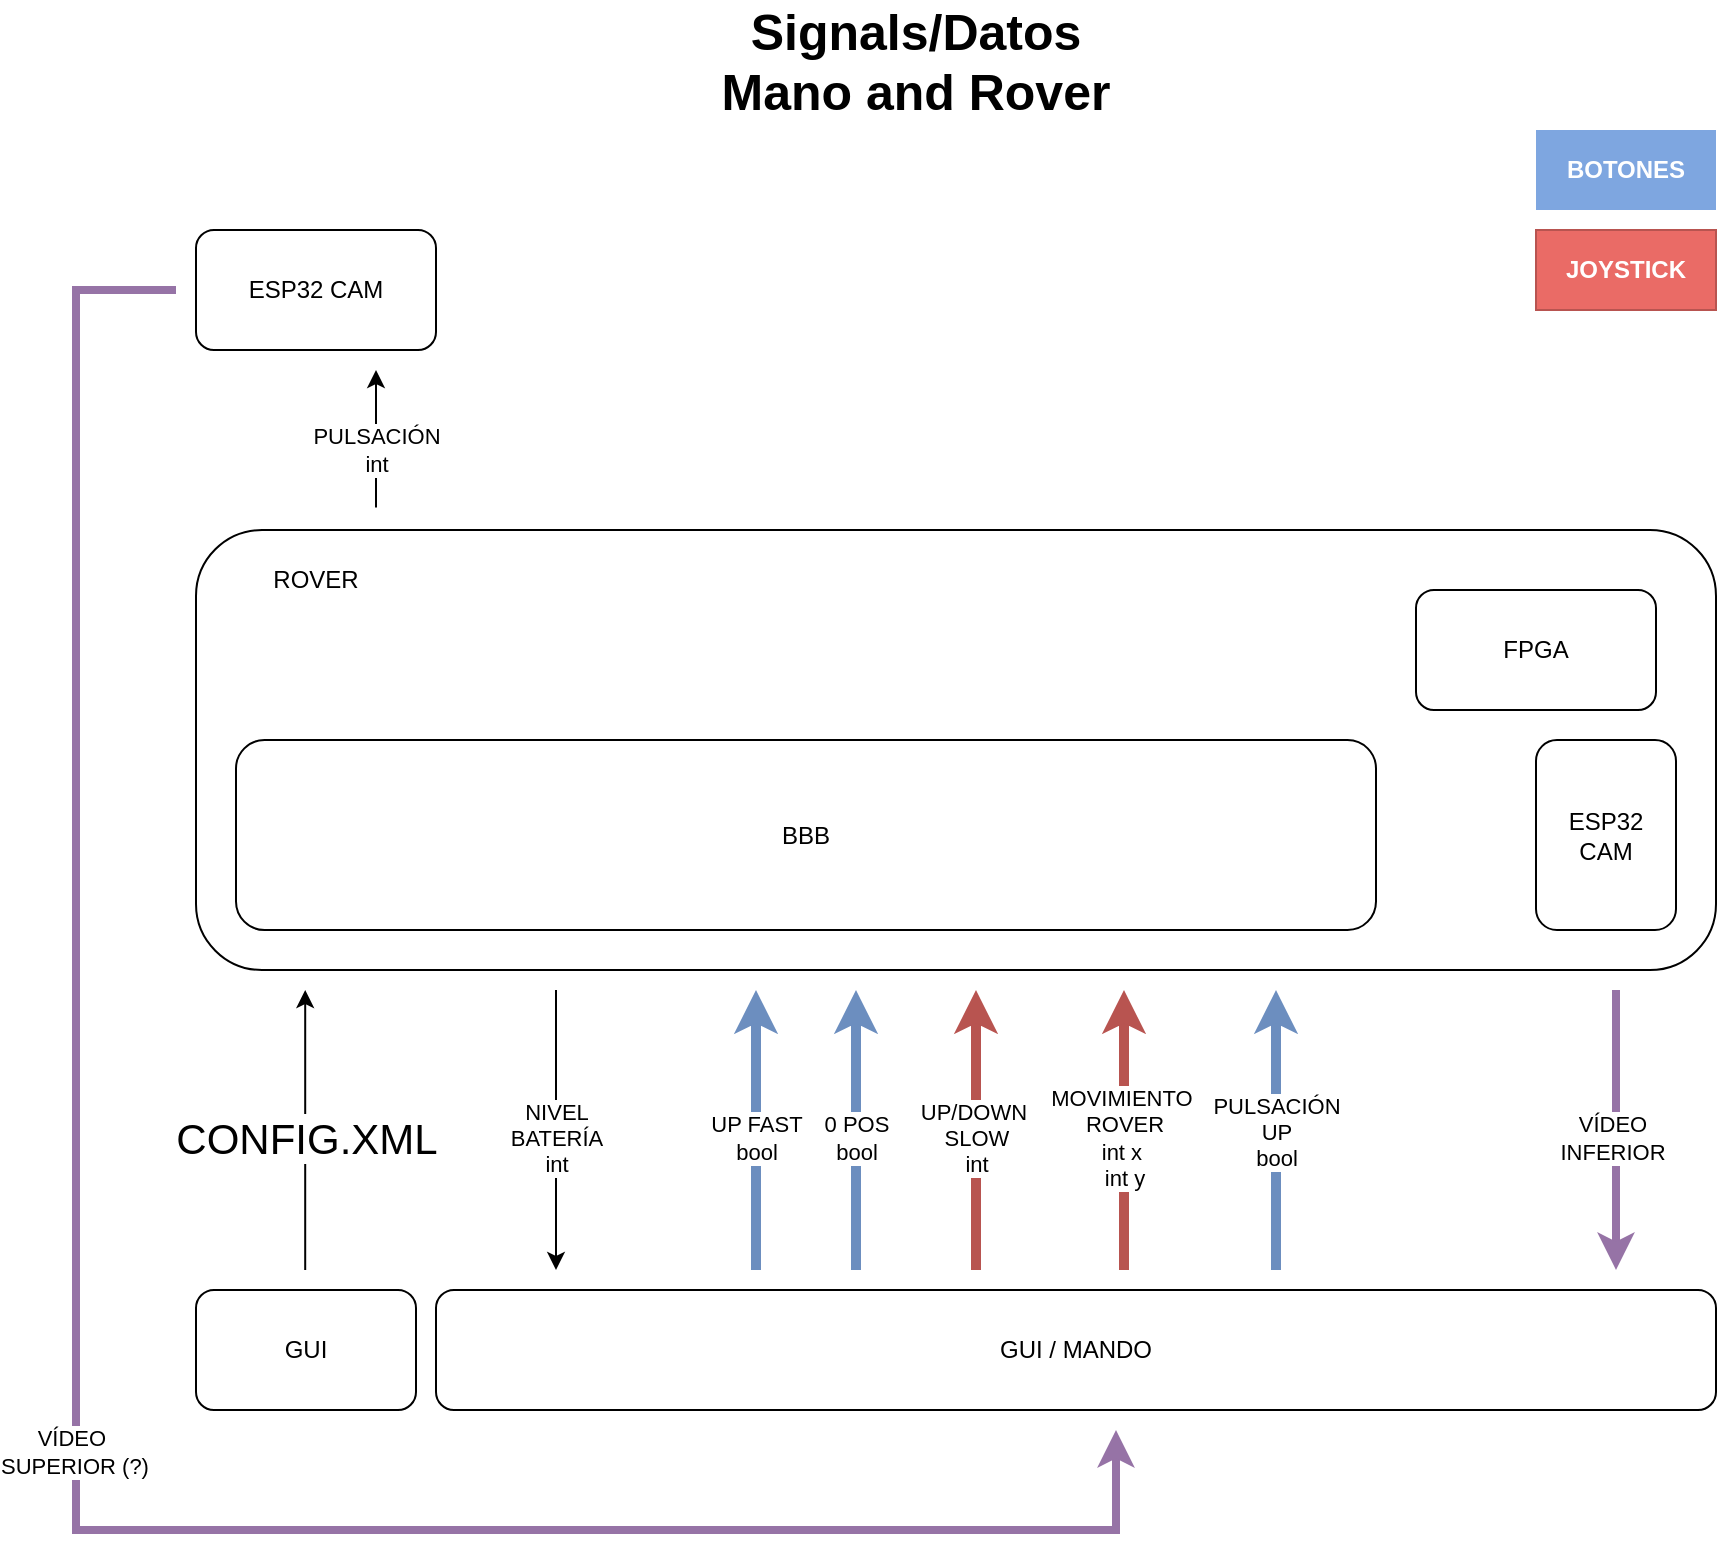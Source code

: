 <mxfile version="20.5.3" type="device" pages="2"><diagram id="nwH1zk-VSpNsyaRbcgjk" name="Página-1"><mxGraphModel dx="2076" dy="1390" grid="1" gridSize="10" guides="1" tooltips="1" connect="1" arrows="1" fold="1" page="0" pageScale="1" pageWidth="1169" pageHeight="827" math="0" shadow="0"><root><mxCell id="0"/><mxCell id="1" parent="0"/><mxCell id="9EDs6_VTEpOYnizv38g4-2" value="" style="rounded=1;whiteSpace=wrap;html=1;" parent="1" vertex="1"><mxGeometry x="120" y="160" width="760" height="220" as="geometry"/></mxCell><mxCell id="9EDs6_VTEpOYnizv38g4-3" value="ESP32 CAM" style="rounded=1;whiteSpace=wrap;html=1;" parent="1" vertex="1"><mxGeometry x="120" y="10" width="120" height="60" as="geometry"/></mxCell><mxCell id="9EDs6_VTEpOYnizv38g4-4" value="GUI / MANDO" style="rounded=1;whiteSpace=wrap;html=1;" parent="1" vertex="1"><mxGeometry x="240" y="540" width="640" height="60" as="geometry"/></mxCell><mxCell id="9EDs6_VTEpOYnizv38g4-5" value="" style="endArrow=classic;html=1;rounded=0;" parent="1" edge="1"><mxGeometry width="50" height="50" relative="1" as="geometry"><mxPoint x="210" y="148.72" as="sourcePoint"/><mxPoint x="210" y="80" as="targetPoint"/></mxGeometry></mxCell><mxCell id="9EDs6_VTEpOYnizv38g4-6" value="PULSACIÓN&lt;br&gt;int" style="edgeLabel;html=1;align=center;verticalAlign=middle;resizable=0;points=[];" parent="9EDs6_VTEpOYnizv38g4-5" vertex="1" connectable="0"><mxGeometry x="-0.404" y="-1" relative="1" as="geometry"><mxPoint x="-1" y="-8" as="offset"/></mxGeometry></mxCell><mxCell id="9EDs6_VTEpOYnizv38g4-7" value="" style="endArrow=classic;html=1;rounded=0;strokeWidth=4;fillColor=#e1d5e7;strokeColor=#9673a6;" parent="1" edge="1"><mxGeometry width="50" height="50" relative="1" as="geometry"><mxPoint x="110" y="40" as="sourcePoint"/><mxPoint x="580" y="610" as="targetPoint"/><Array as="points"><mxPoint x="60" y="40"/><mxPoint x="60" y="660"/><mxPoint x="580" y="660"/></Array></mxGeometry></mxCell><mxCell id="9EDs6_VTEpOYnizv38g4-9" value="VÍDEO&amp;nbsp; &lt;br&gt;SUPERIOR (?)" style="edgeLabel;html=1;align=center;verticalAlign=middle;resizable=0;points=[];" parent="9EDs6_VTEpOYnizv38g4-7" vertex="1" connectable="0"><mxGeometry x="0.017" y="-1" relative="1" as="geometry"><mxPoint as="offset"/></mxGeometry></mxCell><mxCell id="9EDs6_VTEpOYnizv38g4-10" value="" style="endArrow=classic;html=1;rounded=0;strokeWidth=4;fillColor=#e1d5e7;strokeColor=#9673a6;" parent="1" edge="1"><mxGeometry width="50" height="50" relative="1" as="geometry"><mxPoint x="830" y="390" as="sourcePoint"/><mxPoint x="830" y="530" as="targetPoint"/><Array as="points"><mxPoint x="830" y="440"/></Array></mxGeometry></mxCell><mxCell id="9EDs6_VTEpOYnizv38g4-11" value="VÍDEO &lt;br&gt;INFERIOR" style="edgeLabel;html=1;align=center;verticalAlign=middle;resizable=0;points=[];" parent="9EDs6_VTEpOYnizv38g4-10" vertex="1" connectable="0"><mxGeometry x="0.236" y="-2" relative="1" as="geometry"><mxPoint y="-13" as="offset"/></mxGeometry></mxCell><mxCell id="9EDs6_VTEpOYnizv38g4-12" value="" style="endArrow=classic;html=1;rounded=0;" parent="1" edge="1"><mxGeometry width="50" height="50" relative="1" as="geometry"><mxPoint x="300" y="390" as="sourcePoint"/><mxPoint x="300" y="530" as="targetPoint"/><Array as="points"><mxPoint x="300" y="430"/></Array></mxGeometry></mxCell><mxCell id="9EDs6_VTEpOYnizv38g4-13" value="NIVEL&lt;br&gt;BATERÍA&lt;br&gt;int" style="edgeLabel;html=1;align=center;verticalAlign=middle;resizable=0;points=[];" parent="9EDs6_VTEpOYnizv38g4-12" vertex="1" connectable="0"><mxGeometry x="0.236" y="-2" relative="1" as="geometry"><mxPoint x="2" y="-13" as="offset"/></mxGeometry></mxCell><mxCell id="9EDs6_VTEpOYnizv38g4-14" value="BBB" style="rounded=1;whiteSpace=wrap;html=1;" parent="1" vertex="1"><mxGeometry x="140" y="265" width="570" height="95" as="geometry"/></mxCell><mxCell id="9EDs6_VTEpOYnizv38g4-15" value="ESP32 &lt;br&gt;CAM" style="rounded=1;whiteSpace=wrap;html=1;" parent="1" vertex="1"><mxGeometry x="790" y="265" width="70" height="95" as="geometry"/></mxCell><mxCell id="9EDs6_VTEpOYnizv38g4-16" value="ROVER" style="text;html=1;strokeColor=none;fillColor=none;align=center;verticalAlign=middle;whiteSpace=wrap;rounded=0;" parent="1" vertex="1"><mxGeometry x="150" y="170" width="60" height="30" as="geometry"/></mxCell><mxCell id="9EDs6_VTEpOYnizv38g4-19" value="" style="endArrow=none;html=1;rounded=0;startArrow=classic;startFill=1;endFill=0;fillColor=#dae8fc;strokeColor=#6c8ebf;strokeWidth=5;" parent="1" edge="1"><mxGeometry width="50" height="50" relative="1" as="geometry"><mxPoint x="400" y="390" as="sourcePoint"/><mxPoint x="400" y="530" as="targetPoint"/><Array as="points"/></mxGeometry></mxCell><mxCell id="9EDs6_VTEpOYnizv38g4-20" value="UP FAST&lt;br&gt;bool" style="edgeLabel;html=1;align=center;verticalAlign=middle;resizable=0;points=[];" parent="9EDs6_VTEpOYnizv38g4-19" vertex="1" connectable="0"><mxGeometry x="0.236" y="-2" relative="1" as="geometry"><mxPoint x="2" y="-13" as="offset"/></mxGeometry></mxCell><mxCell id="9EDs6_VTEpOYnizv38g4-21" value="" style="endArrow=none;html=1;rounded=0;startArrow=classic;startFill=1;endFill=0;strokeWidth=5;fillColor=#f8cecc;strokeColor=#b85450;" parent="1" edge="1"><mxGeometry width="50" height="50" relative="1" as="geometry"><mxPoint x="584" y="390" as="sourcePoint"/><mxPoint x="584" y="530" as="targetPoint"/><Array as="points"/></mxGeometry></mxCell><mxCell id="9EDs6_VTEpOYnizv38g4-22" value="MOVIMIENTO&amp;nbsp;&lt;br&gt;ROVER&lt;br&gt;int x&amp;nbsp;&lt;br&gt;int y" style="edgeLabel;html=1;align=center;verticalAlign=middle;resizable=0;points=[];" parent="9EDs6_VTEpOYnizv38g4-21" vertex="1" connectable="0"><mxGeometry x="0.236" y="-2" relative="1" as="geometry"><mxPoint x="2" y="-13" as="offset"/></mxGeometry></mxCell><mxCell id="9EDs6_VTEpOYnizv38g4-23" value="" style="endArrow=none;html=1;rounded=0;startArrow=classic;startFill=1;endFill=0;strokeWidth=5;fillColor=#f8cecc;strokeColor=#b85450;" parent="1" edge="1"><mxGeometry width="50" height="50" relative="1" as="geometry"><mxPoint x="510" y="390" as="sourcePoint"/><mxPoint x="510" y="530" as="targetPoint"/><Array as="points"/></mxGeometry></mxCell><mxCell id="9EDs6_VTEpOYnizv38g4-24" value="UP/DOWN&amp;nbsp;&lt;br&gt;SLOW&lt;br&gt;int" style="edgeLabel;html=1;align=center;verticalAlign=middle;resizable=0;points=[];" parent="9EDs6_VTEpOYnizv38g4-23" vertex="1" connectable="0"><mxGeometry x="0.236" y="-2" relative="1" as="geometry"><mxPoint x="2" y="-13" as="offset"/></mxGeometry></mxCell><mxCell id="9EDs6_VTEpOYnizv38g4-27" value="" style="endArrow=none;html=1;rounded=0;startArrow=classic;startFill=1;endFill=0;strokeWidth=5;fillColor=#dae8fc;strokeColor=#6c8ebf;" parent="1" edge="1"><mxGeometry width="50" height="50" relative="1" as="geometry"><mxPoint x="450" y="390" as="sourcePoint"/><mxPoint x="450" y="530" as="targetPoint"/><Array as="points"/></mxGeometry></mxCell><mxCell id="9EDs6_VTEpOYnizv38g4-28" value="0 POS&lt;br&gt;bool" style="edgeLabel;html=1;align=center;verticalAlign=middle;resizable=0;points=[];" parent="9EDs6_VTEpOYnizv38g4-27" vertex="1" connectable="0"><mxGeometry x="0.236" y="-2" relative="1" as="geometry"><mxPoint x="2" y="-13" as="offset"/></mxGeometry></mxCell><mxCell id="9EDs6_VTEpOYnizv38g4-29" value="&lt;font color=&quot;#ffffff&quot;&gt;&lt;b style=&quot;background-color: rgb(126, 166, 224);&quot;&gt;BOTONES&lt;/b&gt;&lt;/font&gt;" style="text;html=1;strokeColor=none;fillColor=#7EA6E0;align=center;verticalAlign=middle;whiteSpace=wrap;rounded=0;" parent="1" vertex="1"><mxGeometry x="790" y="-40" width="90" height="40" as="geometry"/></mxCell><mxCell id="9EDs6_VTEpOYnizv38g4-30" value="&lt;font color=&quot;#ffffff&quot;&gt;&lt;b style=&quot;&quot;&gt;JOYSTICK&lt;/b&gt;&lt;/font&gt;" style="text;html=1;strokeColor=#b85450;fillColor=#EA6B66;align=center;verticalAlign=middle;whiteSpace=wrap;rounded=0;" parent="1" vertex="1"><mxGeometry x="790" y="10" width="90" height="40" as="geometry"/></mxCell><mxCell id="9EDs6_VTEpOYnizv38g4-31" value="" style="endArrow=classic;html=1;rounded=0;strokeWidth=5;fillColor=#dae8fc;strokeColor=#6c8ebf;" parent="1" edge="1"><mxGeometry width="50" height="50" relative="1" as="geometry"><mxPoint x="660" y="530" as="sourcePoint"/><mxPoint x="660" y="390" as="targetPoint"/></mxGeometry></mxCell><mxCell id="9EDs6_VTEpOYnizv38g4-32" value="PULSACIÓN&lt;br&gt;UP&lt;br&gt;bool" style="edgeLabel;html=1;align=center;verticalAlign=middle;resizable=0;points=[];" parent="9EDs6_VTEpOYnizv38g4-31" vertex="1" connectable="0"><mxGeometry x="-0.404" y="-1" relative="1" as="geometry"><mxPoint x="-1" y="-28" as="offset"/></mxGeometry></mxCell><mxCell id="9EDs6_VTEpOYnizv38g4-36" value="GUI" style="rounded=1;whiteSpace=wrap;html=1;" parent="1" vertex="1"><mxGeometry x="120" y="540" width="110" height="60" as="geometry"/></mxCell><mxCell id="9EDs6_VTEpOYnizv38g4-37" value="" style="endArrow=none;html=1;rounded=0;startArrow=classic;startFill=1;endFill=0;" parent="1" edge="1"><mxGeometry width="50" height="50" relative="1" as="geometry"><mxPoint x="174.6" y="390" as="sourcePoint"/><mxPoint x="174.6" y="530" as="targetPoint"/><Array as="points"><mxPoint x="174.6" y="430"/></Array></mxGeometry></mxCell><mxCell id="9EDs6_VTEpOYnizv38g4-38" value="&lt;font style=&quot;font-size: 21px;&quot;&gt;CONFIG.XML&lt;/font&gt;" style="edgeLabel;html=1;align=center;verticalAlign=middle;resizable=0;points=[];" parent="9EDs6_VTEpOYnizv38g4-37" vertex="1" connectable="0"><mxGeometry x="0.236" y="-2" relative="1" as="geometry"><mxPoint x="2" y="-13" as="offset"/></mxGeometry></mxCell><mxCell id="eOEXK1jsx7O4zG9uvunF-1" value="FPGA" style="rounded=1;whiteSpace=wrap;html=1;" parent="1" vertex="1"><mxGeometry x="730" y="190" width="120" height="60" as="geometry"/></mxCell><mxCell id="bQDTpryIjvS4czP9YgUx-1" value="&lt;font style=&quot;font-size: 25px;&quot;&gt;&lt;b&gt;&lt;font style=&quot;font-size: 25px;&quot;&gt;Signals/Datos Mano and Rover&lt;/font&gt;&lt;/b&gt;&lt;/font&gt;" style="text;html=1;strokeColor=none;fillColor=none;align=center;verticalAlign=middle;whiteSpace=wrap;rounded=0;" vertex="1" parent="1"><mxGeometry x="370" y="-90" width="220" height="30" as="geometry"/></mxCell></root></mxGraphModel></diagram><diagram name="Copia de Página-1" id="hgbZ4eJs1anCft35COpV"><mxGraphModel dx="2476" dy="1558" grid="1" gridSize="10" guides="1" tooltips="1" connect="1" arrows="1" fold="1" page="0" pageScale="1" pageWidth="1169" pageHeight="827" math="0" shadow="0"><root><mxCell id="dKyVyYErjKj6tSOkzehL-0"/><mxCell id="dKyVyYErjKj6tSOkzehL-1" parent="dKyVyYErjKj6tSOkzehL-0"/><mxCell id="dKyVyYErjKj6tSOkzehL-2" value="" style="rounded=1;whiteSpace=wrap;html=1;" vertex="1" parent="dKyVyYErjKj6tSOkzehL-1"><mxGeometry x="130" y="160" width="1070" height="480" as="geometry"/></mxCell><mxCell id="dKyVyYErjKj6tSOkzehL-4" value="GUI / MANDO" style="rounded=1;whiteSpace=wrap;html=1;" vertex="1" parent="dKyVyYErjKj6tSOkzehL-1"><mxGeometry x="240" y="810" width="960" height="60" as="geometry"/></mxCell><mxCell id="dKyVyYErjKj6tSOkzehL-7" value="" style="endArrow=classic;html=1;rounded=0;strokeWidth=4;fillColor=#e1d5e7;strokeColor=#9673a6;dashed=1;" edge="1" parent="dKyVyYErjKj6tSOkzehL-1"><mxGeometry width="50" height="50" relative="1" as="geometry"><mxPoint x="160" y="-40" as="sourcePoint"/><mxPoint x="550" y="880" as="targetPoint"/><Array as="points"><mxPoint x="30" y="-40"/><mxPoint x="20" y="950"/><mxPoint x="550" y="950"/></Array></mxGeometry></mxCell><mxCell id="dKyVyYErjKj6tSOkzehL-8" value="VÍDEO&amp;nbsp; &lt;br&gt;SUPERIOR (?)" style="edgeLabel;html=1;align=center;verticalAlign=middle;resizable=0;points=[];" vertex="1" connectable="0" parent="dKyVyYErjKj6tSOkzehL-7"><mxGeometry x="0.017" y="-1" relative="1" as="geometry"><mxPoint as="offset"/></mxGeometry></mxCell><mxCell id="dKyVyYErjKj6tSOkzehL-9" value="" style="endArrow=classic;html=1;rounded=0;strokeWidth=4;fillColor=#e1d5e7;strokeColor=#9673a6;dashed=1;dashPattern=1 1;" edge="1" parent="dKyVyYErjKj6tSOkzehL-1"><mxGeometry width="50" height="50" relative="1" as="geometry"><mxPoint x="1120" y="670" as="sourcePoint"/><mxPoint x="1120" y="810" as="targetPoint"/><Array as="points"><mxPoint x="1120" y="720"/></Array></mxGeometry></mxCell><mxCell id="dKyVyYErjKj6tSOkzehL-10" value="VÍDEO &lt;br&gt;INFERIOR" style="edgeLabel;html=1;align=center;verticalAlign=middle;resizable=0;points=[];" vertex="1" connectable="0" parent="dKyVyYErjKj6tSOkzehL-9"><mxGeometry x="0.236" y="-2" relative="1" as="geometry"><mxPoint y="-13" as="offset"/></mxGeometry></mxCell><mxCell id="dKyVyYErjKj6tSOkzehL-11" value="" style="endArrow=classic;html=1;rounded=0;dashed=1;" edge="1" parent="dKyVyYErjKj6tSOkzehL-1"><mxGeometry width="50" height="50" relative="1" as="geometry"><mxPoint x="305.4" y="650" as="sourcePoint"/><mxPoint x="305.4" y="790" as="targetPoint"/><Array as="points"><mxPoint x="305.4" y="690"/></Array></mxGeometry></mxCell><mxCell id="dKyVyYErjKj6tSOkzehL-12" value="NIVEL&lt;br&gt;BATERÍA&lt;br&gt;int" style="edgeLabel;html=1;align=center;verticalAlign=middle;resizable=0;points=[];" vertex="1" connectable="0" parent="dKyVyYErjKj6tSOkzehL-11"><mxGeometry x="0.236" y="-2" relative="1" as="geometry"><mxPoint x="2" y="-13" as="offset"/></mxGeometry></mxCell><mxCell id="dKyVyYErjKj6tSOkzehL-13" value="BBB" style="rounded=1;whiteSpace=wrap;html=1;" vertex="1" parent="dKyVyYErjKj6tSOkzehL-1"><mxGeometry x="160" y="440" width="480" height="160" as="geometry"/></mxCell><mxCell id="dKyVyYErjKj6tSOkzehL-15" value="ROVER" style="text;html=1;strokeColor=none;fillColor=none;align=center;verticalAlign=middle;whiteSpace=wrap;rounded=0;" vertex="1" parent="dKyVyYErjKj6tSOkzehL-1"><mxGeometry x="150" y="170" width="60" height="30" as="geometry"/></mxCell><mxCell id="dKyVyYErjKj6tSOkzehL-16" value="" style="endArrow=none;html=1;rounded=0;startArrow=classic;startFill=1;endFill=0;fillColor=#dae8fc;strokeColor=#6c8ebf;strokeWidth=5;dashed=1;dashPattern=1 1;" edge="1" parent="dKyVyYErjKj6tSOkzehL-1"><mxGeometry width="50" height="50" relative="1" as="geometry"><mxPoint x="405.4" y="650" as="sourcePoint"/><mxPoint x="405.4" y="790" as="targetPoint"/><Array as="points"/></mxGeometry></mxCell><mxCell id="dKyVyYErjKj6tSOkzehL-17" value="UP FAST&lt;br&gt;bool" style="edgeLabel;html=1;align=center;verticalAlign=middle;resizable=0;points=[];" vertex="1" connectable="0" parent="dKyVyYErjKj6tSOkzehL-16"><mxGeometry x="0.236" y="-2" relative="1" as="geometry"><mxPoint x="2" y="-13" as="offset"/></mxGeometry></mxCell><mxCell id="dKyVyYErjKj6tSOkzehL-18" value="" style="endArrow=none;html=1;rounded=0;startArrow=classic;startFill=1;endFill=0;strokeWidth=5;fillColor=#f8cecc;strokeColor=#b85450;dashed=1;dashPattern=1 1;" edge="1" parent="dKyVyYErjKj6tSOkzehL-1"><mxGeometry width="50" height="50" relative="1" as="geometry"><mxPoint x="589.4" y="650" as="sourcePoint"/><mxPoint x="589.4" y="790" as="targetPoint"/><Array as="points"/></mxGeometry></mxCell><mxCell id="dKyVyYErjKj6tSOkzehL-19" value="MOVIMIENTO&amp;nbsp;&lt;br&gt;ROVER&lt;br&gt;int x&amp;nbsp;&lt;br&gt;int y" style="edgeLabel;html=1;align=center;verticalAlign=middle;resizable=0;points=[];" vertex="1" connectable="0" parent="dKyVyYErjKj6tSOkzehL-18"><mxGeometry x="0.236" y="-2" relative="1" as="geometry"><mxPoint x="2" y="-13" as="offset"/></mxGeometry></mxCell><mxCell id="dKyVyYErjKj6tSOkzehL-20" value="" style="endArrow=none;html=1;rounded=0;startArrow=classic;startFill=1;endFill=0;strokeWidth=5;fillColor=#f8cecc;strokeColor=#b85450;dashed=1;dashPattern=1 1;" edge="1" parent="dKyVyYErjKj6tSOkzehL-1"><mxGeometry width="50" height="50" relative="1" as="geometry"><mxPoint x="515.4" y="650" as="sourcePoint"/><mxPoint x="515.4" y="790" as="targetPoint"/><Array as="points"/></mxGeometry></mxCell><mxCell id="dKyVyYErjKj6tSOkzehL-21" value="UP/DOWN&amp;nbsp;&lt;br&gt;SLOW&lt;br&gt;int" style="edgeLabel;html=1;align=center;verticalAlign=middle;resizable=0;points=[];" vertex="1" connectable="0" parent="dKyVyYErjKj6tSOkzehL-20"><mxGeometry x="0.236" y="-2" relative="1" as="geometry"><mxPoint x="2" y="-13" as="offset"/></mxGeometry></mxCell><mxCell id="dKyVyYErjKj6tSOkzehL-22" value="" style="endArrow=none;html=1;rounded=0;startArrow=classic;startFill=1;endFill=0;strokeWidth=5;fillColor=#dae8fc;strokeColor=#6c8ebf;dashed=1;dashPattern=1 1;" edge="1" parent="dKyVyYErjKj6tSOkzehL-1"><mxGeometry width="50" height="50" relative="1" as="geometry"><mxPoint x="455.4" y="650" as="sourcePoint"/><mxPoint x="455.4" y="790" as="targetPoint"/><Array as="points"/></mxGeometry></mxCell><mxCell id="dKyVyYErjKj6tSOkzehL-23" value="0 POS&lt;br&gt;bool" style="edgeLabel;html=1;align=center;verticalAlign=middle;resizable=0;points=[];" vertex="1" connectable="0" parent="dKyVyYErjKj6tSOkzehL-22"><mxGeometry x="0.236" y="-2" relative="1" as="geometry"><mxPoint x="2" y="-13" as="offset"/></mxGeometry></mxCell><mxCell id="dKyVyYErjKj6tSOkzehL-24" value="&lt;font color=&quot;#ffffff&quot;&gt;&lt;b style=&quot;background-color: rgb(126, 166, 224);&quot;&gt;BOTONES&lt;/b&gt;&lt;/font&gt;" style="text;html=1;strokeColor=none;fillColor=#7EA6E0;align=center;verticalAlign=middle;whiteSpace=wrap;rounded=0;" vertex="1" parent="dKyVyYErjKj6tSOkzehL-1"><mxGeometry x="-180" y="20" width="90" height="40" as="geometry"/></mxCell><mxCell id="dKyVyYErjKj6tSOkzehL-25" value="&lt;font color=&quot;#ffffff&quot;&gt;&lt;b style=&quot;&quot;&gt;JOYSTICK&lt;/b&gt;&lt;/font&gt;" style="text;html=1;strokeColor=#b85450;fillColor=#EA6B66;align=center;verticalAlign=middle;whiteSpace=wrap;rounded=0;" vertex="1" parent="dKyVyYErjKj6tSOkzehL-1"><mxGeometry x="-180" y="70" width="90" height="40" as="geometry"/></mxCell><mxCell id="dKyVyYErjKj6tSOkzehL-26" value="" style="endArrow=classic;html=1;rounded=0;strokeWidth=5;fillColor=#dae8fc;strokeColor=#6c8ebf;dashed=1;dashPattern=1 1;" edge="1" parent="dKyVyYErjKj6tSOkzehL-1"><mxGeometry width="50" height="50" relative="1" as="geometry"><mxPoint x="665" y="790" as="sourcePoint"/><mxPoint x="665.4" y="650" as="targetPoint"/></mxGeometry></mxCell><mxCell id="dKyVyYErjKj6tSOkzehL-27" value="PULSACIÓN&lt;br&gt;UP&lt;br&gt;bool" style="edgeLabel;html=1;align=center;verticalAlign=middle;resizable=0;points=[];" vertex="1" connectable="0" parent="dKyVyYErjKj6tSOkzehL-26"><mxGeometry x="-0.404" y="-1" relative="1" as="geometry"><mxPoint x="-1" y="-28" as="offset"/></mxGeometry></mxCell><mxCell id="dKyVyYErjKj6tSOkzehL-28" value="GUI" style="rounded=1;whiteSpace=wrap;html=1;" vertex="1" parent="dKyVyYErjKj6tSOkzehL-1"><mxGeometry x="120" y="810" width="110" height="60" as="geometry"/></mxCell><mxCell id="dKyVyYErjKj6tSOkzehL-29" value="" style="endArrow=none;html=1;rounded=0;startArrow=classic;startFill=1;endFill=0;" edge="1" parent="dKyVyYErjKj6tSOkzehL-1"><mxGeometry width="50" height="50" relative="1" as="geometry"><mxPoint x="180" y="650" as="sourcePoint"/><mxPoint x="180" y="790" as="targetPoint"/><Array as="points"><mxPoint x="180" y="690"/></Array></mxGeometry></mxCell><mxCell id="dKyVyYErjKj6tSOkzehL-30" value="&lt;font style=&quot;font-size: 21px;&quot;&gt;CONFIG&lt;/font&gt;" style="edgeLabel;html=1;align=center;verticalAlign=middle;resizable=0;points=[];" vertex="1" connectable="0" parent="dKyVyYErjKj6tSOkzehL-29"><mxGeometry x="0.236" y="-2" relative="1" as="geometry"><mxPoint x="2" y="-13" as="offset"/></mxGeometry></mxCell><mxCell id="dnGwjkYwa5WowH5PXh_f-22" value="" style="edgeStyle=orthogonalEdgeStyle;rounded=0;orthogonalLoop=1;jettySize=auto;html=1;" edge="1" parent="dKyVyYErjKj6tSOkzehL-1" source="dKyVyYErjKj6tSOkzehL-31" target="dnGwjkYwa5WowH5PXh_f-13"><mxGeometry relative="1" as="geometry"/></mxCell><mxCell id="dKyVyYErjKj6tSOkzehL-31" value="FPGA" style="rounded=1;whiteSpace=wrap;html=1;" vertex="1" parent="dKyVyYErjKj6tSOkzehL-1"><mxGeometry x="880" y="345" width="80" height="70" as="geometry"/></mxCell><mxCell id="dnGwjkYwa5WowH5PXh_f-0" value="ULTRA&lt;br&gt;SONIDOS" style="rounded=1;whiteSpace=wrap;html=1;fillColor=#dae8fc;strokeColor=#6c8ebf;" vertex="1" parent="dKyVyYErjKj6tSOkzehL-1"><mxGeometry x="480" y="190" width="80" height="70" as="geometry"/></mxCell><mxCell id="dnGwjkYwa5WowH5PXh_f-1" value="LED" style="rounded=1;whiteSpace=wrap;html=1;fillColor=#f8cecc;strokeColor=#b85450;" vertex="1" parent="dKyVyYErjKj6tSOkzehL-1"><mxGeometry x="390" y="190" width="80" height="70" as="geometry"/></mxCell><mxCell id="dnGwjkYwa5WowH5PXh_f-2" value="Batterie" style="rounded=1;whiteSpace=wrap;html=1;fillColor=#f8cecc;strokeColor=#b85450;" vertex="1" parent="dKyVyYErjKj6tSOkzehL-1"><mxGeometry x="300" y="190" width="80" height="70" as="geometry"/></mxCell><mxCell id="dnGwjkYwa5WowH5PXh_f-4" value="" style="endArrow=classic;html=1;rounded=0;strokeWidth=5;fillColor=#dae8fc;strokeColor=#6c8ebf;dashed=1;dashPattern=1 1;" edge="1" parent="dKyVyYErjKj6tSOkzehL-1"><mxGeometry width="50" height="50" relative="1" as="geometry"><mxPoint x="720.0" y="790" as="sourcePoint"/><mxPoint x="720.0" y="650" as="targetPoint"/></mxGeometry></mxCell><mxCell id="dnGwjkYwa5WowH5PXh_f-5" value="PULSACIÓN&lt;br&gt;Botton&lt;br&gt;bool" style="edgeLabel;html=1;align=center;verticalAlign=middle;resizable=0;points=[];" vertex="1" connectable="0" parent="dnGwjkYwa5WowH5PXh_f-4"><mxGeometry x="-0.404" y="-1" relative="1" as="geometry"><mxPoint x="-1" y="-28" as="offset"/></mxGeometry></mxCell><mxCell id="dnGwjkYwa5WowH5PXh_f-8" value="" style="endArrow=classic;html=1;rounded=0;strokeWidth=5;fillColor=#dae8fc;strokeColor=#6c8ebf;dashed=1;dashPattern=1 1;" edge="1" parent="dKyVyYErjKj6tSOkzehL-1"><mxGeometry width="50" height="50" relative="1" as="geometry"><mxPoint x="250" y="150" as="sourcePoint"/><mxPoint x="250.5" y="30" as="targetPoint"/></mxGeometry></mxCell><mxCell id="dnGwjkYwa5WowH5PXh_f-9" value="PULSACIÓN&lt;br&gt;UP&lt;br&gt;bool" style="edgeLabel;html=1;align=center;verticalAlign=middle;resizable=0;points=[];" vertex="1" connectable="0" parent="dnGwjkYwa5WowH5PXh_f-8"><mxGeometry x="-0.404" y="-1" relative="1" as="geometry"><mxPoint y="-22" as="offset"/></mxGeometry></mxCell><mxCell id="dnGwjkYwa5WowH5PXh_f-10" value="" style="endArrow=classic;html=1;rounded=0;strokeWidth=5;fillColor=#dae8fc;strokeColor=#6c8ebf;" edge="1" parent="dKyVyYErjKj6tSOkzehL-1"><mxGeometry width="50" height="50" relative="1" as="geometry"><mxPoint x="490" y="270" as="sourcePoint"/><mxPoint x="490" y="430" as="targetPoint"/><Array as="points"><mxPoint x="490" y="290"/></Array></mxGeometry></mxCell><mxCell id="dnGwjkYwa5WowH5PXh_f-11" value="DISTANCIA&lt;br&gt;int distanica_in" style="edgeLabel;html=1;align=center;verticalAlign=middle;resizable=0;points=[];" vertex="1" connectable="0" parent="dnGwjkYwa5WowH5PXh_f-10"><mxGeometry x="-0.404" y="-1" relative="1" as="geometry"><mxPoint x="-1" y="16" as="offset"/></mxGeometry></mxCell><mxCell id="dnGwjkYwa5WowH5PXh_f-13" value="Motor&lt;br&gt;Step" style="rounded=1;whiteSpace=wrap;html=1;" vertex="1" parent="dKyVyYErjKj6tSOkzehL-1"><mxGeometry x="1080" y="345" width="80" height="70" as="geometry"/></mxCell><mxCell id="dnGwjkYwa5WowH5PXh_f-23" value="" style="edgeStyle=orthogonalEdgeStyle;rounded=0;orthogonalLoop=1;jettySize=auto;html=1;" edge="1" parent="dKyVyYErjKj6tSOkzehL-1" source="dnGwjkYwa5WowH5PXh_f-14" target="dnGwjkYwa5WowH5PXh_f-15"><mxGeometry relative="1" as="geometry"/></mxCell><mxCell id="dnGwjkYwa5WowH5PXh_f-14" value="motor controll" style="rounded=1;whiteSpace=wrap;html=1;" vertex="1" parent="dKyVyYErjKj6tSOkzehL-1"><mxGeometry x="880" y="255" width="80" height="70" as="geometry"/></mxCell><mxCell id="dnGwjkYwa5WowH5PXh_f-15" value="Motor&lt;br&gt;Hybrid" style="rounded=1;whiteSpace=wrap;html=1;" vertex="1" parent="dKyVyYErjKj6tSOkzehL-1"><mxGeometry x="1080" y="255" width="80" height="70" as="geometry"/></mxCell><mxCell id="dnGwjkYwa5WowH5PXh_f-16" value="" style="endArrow=none;html=1;rounded=0;startArrow=classic;startFill=1;endFill=0;strokeWidth=5;fillColor=#dae8fc;strokeColor=#6c8ebf;entryX=1;entryY=0;entryDx=0;entryDy=0;" edge="1" parent="dKyVyYErjKj6tSOkzehL-1" target="dKyVyYErjKj6tSOkzehL-13"><mxGeometry width="50" height="50" relative="1" as="geometry"><mxPoint x="870" y="380" as="sourcePoint"/><mxPoint x="465.4" y="800" as="targetPoint"/><Array as="points"><mxPoint x="640" y="380"/></Array></mxGeometry></mxCell><mxCell id="dnGwjkYwa5WowH5PXh_f-17" value="SPEED&lt;br&gt;unsigned int up_down_out" style="edgeLabel;html=1;align=center;verticalAlign=middle;resizable=0;points=[];" vertex="1" connectable="0" parent="dnGwjkYwa5WowH5PXh_f-16"><mxGeometry x="0.236" y="-2" relative="1" as="geometry"><mxPoint x="69" y="2" as="offset"/></mxGeometry></mxCell><mxCell id="dnGwjkYwa5WowH5PXh_f-18" value="" style="endArrow=none;html=1;rounded=0;startArrow=classic;startFill=1;endFill=0;strokeWidth=5;fillColor=#dae8fc;strokeColor=#6c8ebf;" edge="1" parent="dKyVyYErjKj6tSOkzehL-1"><mxGeometry width="50" height="50" relative="1" as="geometry"><mxPoint x="870" y="290" as="sourcePoint"/><mxPoint x="600" y="430" as="targetPoint"/><Array as="points"><mxPoint x="600" y="290"/></Array></mxGeometry></mxCell><mxCell id="dnGwjkYwa5WowH5PXh_f-19" value="SPEED&lt;br&gt;int movment_x_out&lt;br&gt;int movment_y_out" style="edgeLabel;html=1;align=center;verticalAlign=middle;resizable=0;points=[];" vertex="1" connectable="0" parent="dnGwjkYwa5WowH5PXh_f-18"><mxGeometry x="0.236" y="-2" relative="1" as="geometry"><mxPoint x="143" y="2" as="offset"/></mxGeometry></mxCell><mxCell id="dnGwjkYwa5WowH5PXh_f-24" value="TEMP" style="rounded=1;whiteSpace=wrap;html=1;fillColor=#f8cecc;strokeColor=#b85450;" vertex="1" parent="dKyVyYErjKj6tSOkzehL-1"><mxGeometry x="210" y="190" width="80" height="70" as="geometry"/></mxCell><mxCell id="dnGwjkYwa5WowH5PXh_f-29" value="" style="endArrow=none;html=1;rounded=0;strokeWidth=5;fillColor=#dae8fc;strokeColor=#6c8ebf;startArrow=classic;startFill=1;endFill=0;" edge="1" parent="dKyVyYErjKj6tSOkzehL-1"><mxGeometry width="50" height="50" relative="1" as="geometry"><mxPoint x="430" y="270" as="sourcePoint"/><mxPoint x="430" y="430" as="targetPoint"/></mxGeometry></mxCell><mxCell id="dnGwjkYwa5WowH5PXh_f-32" value="LIGHT analog&lt;br&gt;int luz_out" style="edgeLabel;html=1;align=center;verticalAlign=middle;resizable=0;points=[];" vertex="1" connectable="0" parent="dnGwjkYwa5WowH5PXh_f-29"><mxGeometry x="-0.25" y="-3" relative="1" as="geometry"><mxPoint as="offset"/></mxGeometry></mxCell><mxCell id="dnGwjkYwa5WowH5PXh_f-33" value="" style="endArrow=none;html=1;rounded=0;strokeWidth=5;fillColor=#dae8fc;strokeColor=#6c8ebf;startArrow=classic;startFill=1;endFill=0;" edge="1" parent="dKyVyYErjKj6tSOkzehL-1"><mxGeometry width="50" height="50" relative="1" as="geometry"><mxPoint x="340" y="430" as="sourcePoint"/><mxPoint x="340" y="270" as="targetPoint"/></mxGeometry></mxCell><mxCell id="dnGwjkYwa5WowH5PXh_f-34" value="BATTERIE Analog&lt;br&gt;int batterie_in" style="edgeLabel;html=1;align=center;verticalAlign=middle;resizable=0;points=[];" vertex="1" connectable="0" parent="dnGwjkYwa5WowH5PXh_f-33"><mxGeometry x="-0.25" y="-3" relative="1" as="geometry"><mxPoint x="12" y="-24" as="offset"/></mxGeometry></mxCell><mxCell id="dnGwjkYwa5WowH5PXh_f-36" value="" style="endArrow=classic;html=1;rounded=0;strokeWidth=5;fillColor=#dae8fc;strokeColor=#6c8ebf;dashed=1;dashPattern=1 1;" edge="1" parent="dKyVyYErjKj6tSOkzehL-1"><mxGeometry width="50" height="50" relative="1" as="geometry"><mxPoint x="320" y="150" as="sourcePoint"/><mxPoint x="320" y="30" as="targetPoint"/></mxGeometry></mxCell><mxCell id="dnGwjkYwa5WowH5PXh_f-37" value="PULSACIÓN&lt;br&gt;Botton&lt;br&gt;bool" style="edgeLabel;html=1;align=center;verticalAlign=middle;resizable=0;points=[];" vertex="1" connectable="0" parent="dnGwjkYwa5WowH5PXh_f-36"><mxGeometry x="-0.404" y="-1" relative="1" as="geometry"><mxPoint x="-1" y="-24" as="offset"/></mxGeometry></mxCell><mxCell id="dnGwjkYwa5WowH5PXh_f-38" value="" style="endArrow=none;html=1;rounded=0;strokeWidth=5;fillColor=#dae8fc;strokeColor=#6c8ebf;startArrow=classic;startFill=1;endFill=0;" edge="1" parent="dKyVyYErjKj6tSOkzehL-1"><mxGeometry width="50" height="50" relative="1" as="geometry"><mxPoint x="550" y="270" as="sourcePoint"/><mxPoint x="550" y="430" as="targetPoint"/></mxGeometry></mxCell><mxCell id="dnGwjkYwa5WowH5PXh_f-39" value="TRIGGER&lt;br&gt;int tigger_out" style="edgeLabel;html=1;align=center;verticalAlign=middle;resizable=0;points=[];" vertex="1" connectable="0" parent="dnGwjkYwa5WowH5PXh_f-38"><mxGeometry x="-0.404" y="-1" relative="1" as="geometry"><mxPoint x="-1" y="16" as="offset"/></mxGeometry></mxCell><mxCell id="dnGwjkYwa5WowH5PXh_f-46" value="" style="group" vertex="1" connectable="0" parent="dKyVyYErjKj6tSOkzehL-1"><mxGeometry x="180" y="-140" width="350" height="160" as="geometry"/></mxCell><mxCell id="dnGwjkYwa5WowH5PXh_f-43" value="" style="rounded=1;whiteSpace=wrap;html=1;" vertex="1" parent="dnGwjkYwa5WowH5PXh_f-46"><mxGeometry width="350" height="160" as="geometry"/></mxCell><mxCell id="dKyVyYErjKj6tSOkzehL-3" value="ESP32 CAM&lt;br&gt;SUPERIOR" style="rounded=1;whiteSpace=wrap;html=1;" vertex="1" parent="dnGwjkYwa5WowH5PXh_f-46"><mxGeometry x="20" y="50" width="150" height="90" as="geometry"/></mxCell><mxCell id="dnGwjkYwa5WowH5PXh_f-25" value="Motor&lt;br&gt;Servo ???" style="rounded=1;whiteSpace=wrap;html=1;" vertex="1" parent="dnGwjkYwa5WowH5PXh_f-46"><mxGeometry x="250" y="60" width="85" height="70" as="geometry"/></mxCell><mxCell id="dnGwjkYwa5WowH5PXh_f-45" style="edgeStyle=orthogonalEdgeStyle;rounded=0;orthogonalLoop=1;jettySize=auto;html=1;exitX=1;exitY=0.5;exitDx=0;exitDy=0;entryX=0;entryY=0.5;entryDx=0;entryDy=0;startArrow=none;startFill=0;endArrow=classic;endFill=1;" edge="1" parent="dnGwjkYwa5WowH5PXh_f-46" source="dKyVyYErjKj6tSOkzehL-3" target="dnGwjkYwa5WowH5PXh_f-25"><mxGeometry relative="1" as="geometry"/></mxCell><mxCell id="dnGwjkYwa5WowH5PXh_f-44" value="PLATAFORMA" style="text;html=1;strokeColor=none;fillColor=none;align=center;verticalAlign=middle;whiteSpace=wrap;rounded=0;" vertex="1" parent="dnGwjkYwa5WowH5PXh_f-46"><mxGeometry x="30" y="10" width="60" height="30" as="geometry"/></mxCell><mxCell id="dnGwjkYwa5WowH5PXh_f-48" value="ALTAVOZ" style="rounded=1;whiteSpace=wrap;html=1;" vertex="1" parent="dKyVyYErjKj6tSOkzehL-1"><mxGeometry x="880" y="440" width="80" height="70" as="geometry"/></mxCell><mxCell id="dnGwjkYwa5WowH5PXh_f-49" value="ESP32 CAM&lt;br&gt;INTERIOR" style="rounded=1;whiteSpace=wrap;html=1;" vertex="1" parent="dKyVyYErjKj6tSOkzehL-1"><mxGeometry x="1080" y="530" width="80" height="70" as="geometry"/></mxCell><mxCell id="dnGwjkYwa5WowH5PXh_f-50" value="" style="endArrow=none;html=1;rounded=0;startArrow=classic;startFill=1;endFill=0;strokeWidth=5;fillColor=#dae8fc;strokeColor=#6c8ebf;" edge="1" parent="dKyVyYErjKj6tSOkzehL-1"><mxGeometry width="50" height="50" relative="1" as="geometry"><mxPoint x="870" y="474.8" as="sourcePoint"/><mxPoint x="670" y="475" as="targetPoint"/><Array as="points"/></mxGeometry></mxCell><mxCell id="dnGwjkYwa5WowH5PXh_f-51" value="SOUND&lt;br&gt;MP3" style="edgeLabel;html=1;align=center;verticalAlign=middle;resizable=0;points=[];" vertex="1" connectable="0" parent="dnGwjkYwa5WowH5PXh_f-50"><mxGeometry x="0.236" y="-2" relative="1" as="geometry"><mxPoint x="16" y="2" as="offset"/></mxGeometry></mxCell><mxCell id="dnGwjkYwa5WowH5PXh_f-52" value="" style="endArrow=none;html=1;rounded=0;strokeWidth=5;fillColor=#dae8fc;strokeColor=#6c8ebf;startArrow=classic;startFill=1;endFill=0;" edge="1" parent="dKyVyYErjKj6tSOkzehL-1"><mxGeometry width="50" height="50" relative="1" as="geometry"><mxPoint x="249.41" y="430" as="sourcePoint"/><mxPoint x="250" y="270" as="targetPoint"/></mxGeometry></mxCell><mxCell id="dnGwjkYwa5WowH5PXh_f-53" value="BATTERIE Analog&lt;br&gt;int batterie_in" style="edgeLabel;html=1;align=center;verticalAlign=middle;resizable=0;points=[];" vertex="1" connectable="0" parent="dnGwjkYwa5WowH5PXh_f-52"><mxGeometry x="-0.25" y="-3" relative="1" as="geometry"><mxPoint x="12" y="-24" as="offset"/></mxGeometry></mxCell></root></mxGraphModel></diagram></mxfile>